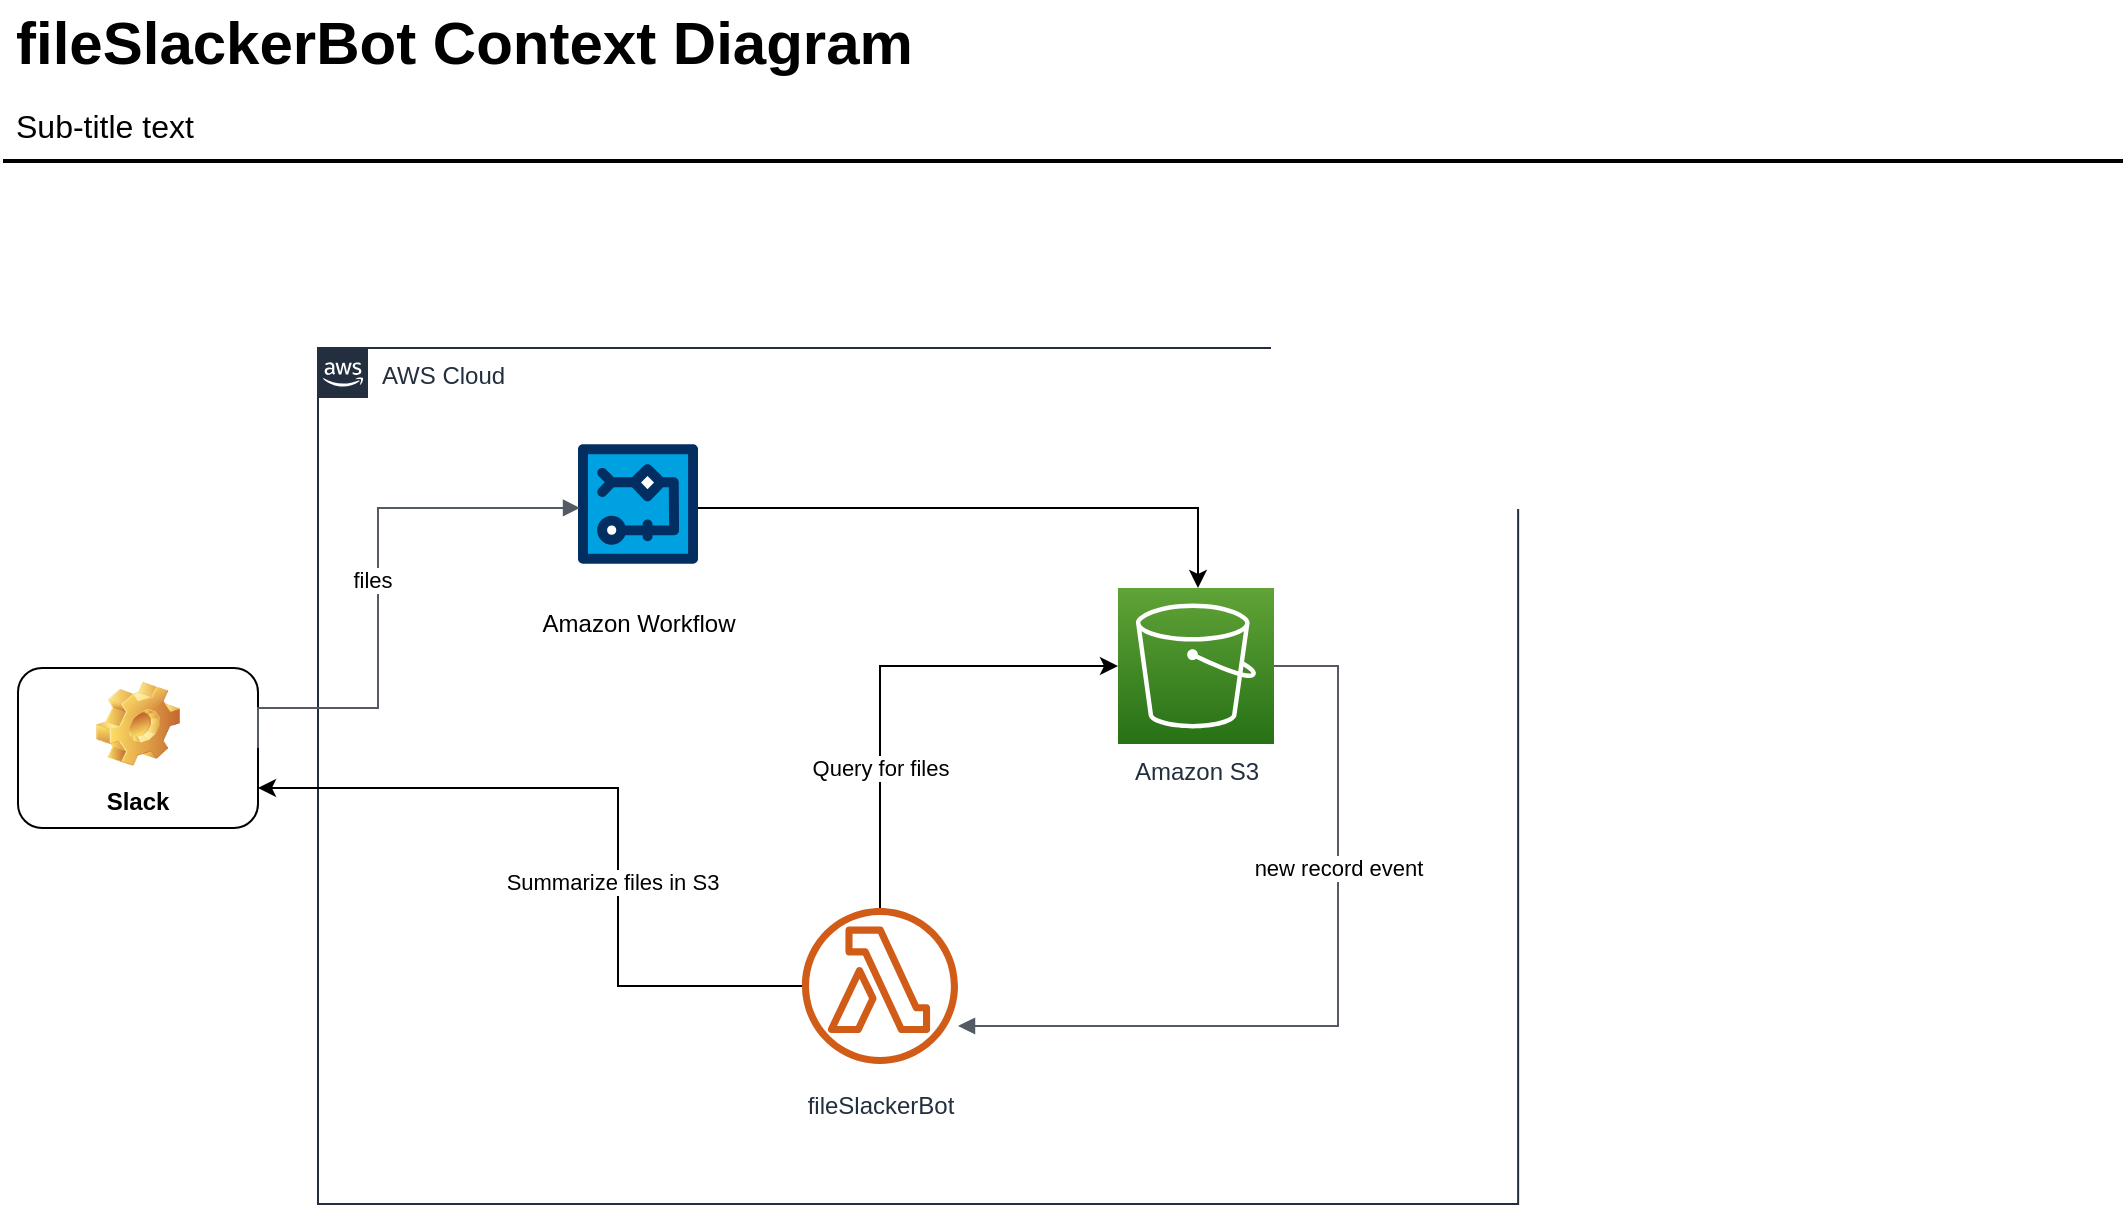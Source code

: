 <mxfile version="24.5.4" type="github">
  <diagram id="ht8XLaf6jJ3nLXsBiUgN" name="Context Diagram">
    <mxGraphModel dx="1266" dy="684" grid="1" gridSize="10" guides="1" tooltips="1" connect="1" arrows="1" fold="1" page="1" pageScale="1" pageWidth="850" pageHeight="1100" math="0" shadow="0">
      <root>
        <mxCell id="0" />
        <mxCell id="1" parent="0" />
        <mxCell id="pKedLyWLhT7_cz3XbITA-1" value="fileSlackerBot Context Diagram" style="text;html=1;resizable=0;points=[];autosize=1;align=left;verticalAlign=top;spacingTop=-4;fontSize=30;fontStyle=1;labelBackgroundColor=none;" parent="1" vertex="1">
          <mxGeometry x="36.5" y="26.5" width="440" height="40" as="geometry" />
        </mxCell>
        <mxCell id="pKedLyWLhT7_cz3XbITA-2" value="Sub-title text&lt;br style=&quot;font-size: 16px&quot;&gt;" style="text;html=1;resizable=0;points=[];autosize=1;align=left;verticalAlign=top;spacingTop=-4;fontSize=16;labelBackgroundColor=none;" parent="1" vertex="1">
          <mxGeometry x="36.5" y="76.5" width="100" height="20" as="geometry" />
        </mxCell>
        <mxCell id="pKedLyWLhT7_cz3XbITA-3" value="" style="line;strokeWidth=2;html=1;fontSize=14;labelBackgroundColor=none;" parent="1" vertex="1">
          <mxGeometry x="32.5" y="101.5" width="1060" height="10" as="geometry" />
        </mxCell>
        <mxCell id="zX4YmGl2pMrQpp44t2aF-1" value="Slack" style="label;whiteSpace=wrap;html=1;align=center;verticalAlign=bottom;spacingLeft=0;spacingBottom=4;imageAlign=center;imageVerticalAlign=top;image=img/clipart/Gear_128x128.png" parent="1" vertex="1">
          <mxGeometry x="40" y="360" width="120" height="80" as="geometry" />
        </mxCell>
        <mxCell id="F2rPBs1zbs9ifVhxVMKk-1" value="AWS Cloud" style="points=[[0,0],[0.25,0],[0.5,0],[0.75,0],[1,0],[1,0.25],[1,0.5],[1,0.75],[1,1],[0.75,1],[0.5,1],[0.25,1],[0,1],[0,0.75],[0,0.5],[0,0.25]];outlineConnect=0;gradientColor=none;html=1;whiteSpace=wrap;fontSize=12;fontStyle=0;shape=mxgraph.aws4.group;grIcon=mxgraph.aws4.group_aws_cloud_alt;strokeColor=#232F3E;fillColor=none;verticalAlign=top;align=left;spacingLeft=30;fontColor=#232F3E;dashed=0;labelBackgroundColor=none;container=1;pointerEvents=0;collapsible=0;recursiveResize=0;" parent="1" vertex="1">
          <mxGeometry x="190" y="200" width="600.07" height="428" as="geometry" />
        </mxCell>
        <mxCell id="m8k4FFVWe7b1hvoH6xhx-1" value="Amazon S3" style="outlineConnect=0;fontColor=#232F3E;gradientColor=#60A337;gradientDirection=north;fillColor=#277116;strokeColor=#ffffff;dashed=0;verticalLabelPosition=bottom;verticalAlign=top;align=center;html=1;fontSize=12;fontStyle=0;aspect=fixed;shape=mxgraph.aws4.resourceIcon;resIcon=mxgraph.aws4.s3;labelBackgroundColor=none;" parent="F2rPBs1zbs9ifVhxVMKk-1" vertex="1">
          <mxGeometry x="400" y="120" width="78" height="78" as="geometry" />
        </mxCell>
        <mxCell id="UySv5_TV7MqXvUuesCI_-8" style="edgeStyle=orthogonalEdgeStyle;rounded=0;orthogonalLoop=1;jettySize=auto;html=1;" parent="F2rPBs1zbs9ifVhxVMKk-1" source="UySv5_TV7MqXvUuesCI_-1" target="m8k4FFVWe7b1hvoH6xhx-1" edge="1">
          <mxGeometry relative="1" as="geometry">
            <Array as="points">
              <mxPoint x="281" y="159" />
            </Array>
          </mxGeometry>
        </mxCell>
        <mxCell id="UySv5_TV7MqXvUuesCI_-9" value="Query for files" style="edgeLabel;html=1;align=center;verticalAlign=middle;resizable=0;points=[];" parent="UySv5_TV7MqXvUuesCI_-8" vertex="1" connectable="0">
          <mxGeometry x="0.07" y="1" relative="1" as="geometry">
            <mxPoint x="-8" y="52" as="offset" />
          </mxGeometry>
        </mxCell>
        <mxCell id="UySv5_TV7MqXvUuesCI_-1" value="fileSlackerBot" style="outlineConnect=0;fontColor=#232F3E;gradientColor=none;fillColor=#D05C17;strokeColor=none;dashed=0;verticalLabelPosition=bottom;verticalAlign=top;align=center;html=1;fontSize=12;fontStyle=0;aspect=fixed;pointerEvents=1;shape=mxgraph.aws4.lambda_function;labelBackgroundColor=#ffffff;spacingTop=7;" parent="F2rPBs1zbs9ifVhxVMKk-1" vertex="1">
          <mxGeometry x="242" y="280.0" width="78" height="78" as="geometry" />
        </mxCell>
        <mxCell id="UySv5_TV7MqXvUuesCI_-2" value="" style="edgeStyle=orthogonalEdgeStyle;html=1;endArrow=block;elbow=vertical;startArrow=none;endFill=1;strokeColor=#545B64;rounded=0;" parent="F2rPBs1zbs9ifVhxVMKk-1" source="m8k4FFVWe7b1hvoH6xhx-1" target="UySv5_TV7MqXvUuesCI_-1" edge="1">
          <mxGeometry width="100" relative="1" as="geometry">
            <mxPoint x="280" y="200" as="sourcePoint" />
            <mxPoint x="380" y="200" as="targetPoint" />
            <Array as="points">
              <mxPoint x="510" y="159" />
              <mxPoint x="510" y="339" />
            </Array>
          </mxGeometry>
        </mxCell>
        <mxCell id="UySv5_TV7MqXvUuesCI_-5" value="new record event" style="edgeLabel;html=1;align=center;verticalAlign=middle;resizable=0;points=[];" parent="UySv5_TV7MqXvUuesCI_-2" vertex="1" connectable="0">
          <mxGeometry x="0.061" y="-3" relative="1" as="geometry">
            <mxPoint x="1" y="-76" as="offset" />
          </mxGeometry>
        </mxCell>
        <mxCell id="UySv5_TV7MqXvUuesCI_-12" style="edgeStyle=orthogonalEdgeStyle;rounded=0;orthogonalLoop=1;jettySize=auto;html=1;" parent="F2rPBs1zbs9ifVhxVMKk-1" source="UySv5_TV7MqXvUuesCI_-11" target="m8k4FFVWe7b1hvoH6xhx-1" edge="1">
          <mxGeometry relative="1" as="geometry">
            <Array as="points">
              <mxPoint x="440" y="80" />
            </Array>
          </mxGeometry>
        </mxCell>
        <mxCell id="UySv5_TV7MqXvUuesCI_-11" value="Amazon Workflow" style="verticalLabelPosition=bottom;aspect=fixed;html=1;shape=mxgraph.salesforce.workflow;" parent="F2rPBs1zbs9ifVhxVMKk-1" vertex="1">
          <mxGeometry x="130" y="48" width="60" height="60" as="geometry" />
        </mxCell>
        <mxCell id="UySv5_TV7MqXvUuesCI_-3" value="" style="edgeStyle=orthogonalEdgeStyle;html=1;endArrow=block;elbow=vertical;startArrow=none;endFill=1;strokeColor=#545B64;rounded=0;exitX=1;exitY=0.5;exitDx=0;exitDy=0;entryX=0.017;entryY=0.533;entryDx=0;entryDy=0;entryPerimeter=0;" parent="1" source="zX4YmGl2pMrQpp44t2aF-1" target="UySv5_TV7MqXvUuesCI_-11" edge="1">
          <mxGeometry width="100" relative="1" as="geometry">
            <mxPoint x="480" y="360" as="sourcePoint" />
            <mxPoint x="580" y="360" as="targetPoint" />
            <Array as="points">
              <mxPoint x="160" y="380" />
              <mxPoint x="220" y="380" />
              <mxPoint x="220" y="280" />
            </Array>
          </mxGeometry>
        </mxCell>
        <mxCell id="UySv5_TV7MqXvUuesCI_-4" value="files" style="edgeLabel;html=1;align=center;verticalAlign=middle;resizable=0;points=[];" parent="UySv5_TV7MqXvUuesCI_-3" vertex="1" connectable="0">
          <mxGeometry x="0.036" y="3" relative="1" as="geometry">
            <mxPoint y="1" as="offset" />
          </mxGeometry>
        </mxCell>
        <mxCell id="UySv5_TV7MqXvUuesCI_-6" style="edgeStyle=orthogonalEdgeStyle;rounded=0;orthogonalLoop=1;jettySize=auto;html=1;entryX=1;entryY=0.75;entryDx=0;entryDy=0;" parent="1" source="UySv5_TV7MqXvUuesCI_-1" target="zX4YmGl2pMrQpp44t2aF-1" edge="1">
          <mxGeometry relative="1" as="geometry">
            <mxPoint x="1140" y="350" as="targetPoint" />
            <Array as="points">
              <mxPoint x="340" y="519" />
              <mxPoint x="340" y="420" />
            </Array>
          </mxGeometry>
        </mxCell>
        <mxCell id="UySv5_TV7MqXvUuesCI_-10" value="Summarize files in S3" style="edgeLabel;html=1;align=center;verticalAlign=middle;resizable=0;points=[];" parent="UySv5_TV7MqXvUuesCI_-6" vertex="1" connectable="0">
          <mxGeometry x="-0.221" y="3" relative="1" as="geometry">
            <mxPoint as="offset" />
          </mxGeometry>
        </mxCell>
      </root>
    </mxGraphModel>
  </diagram>
</mxfile>
